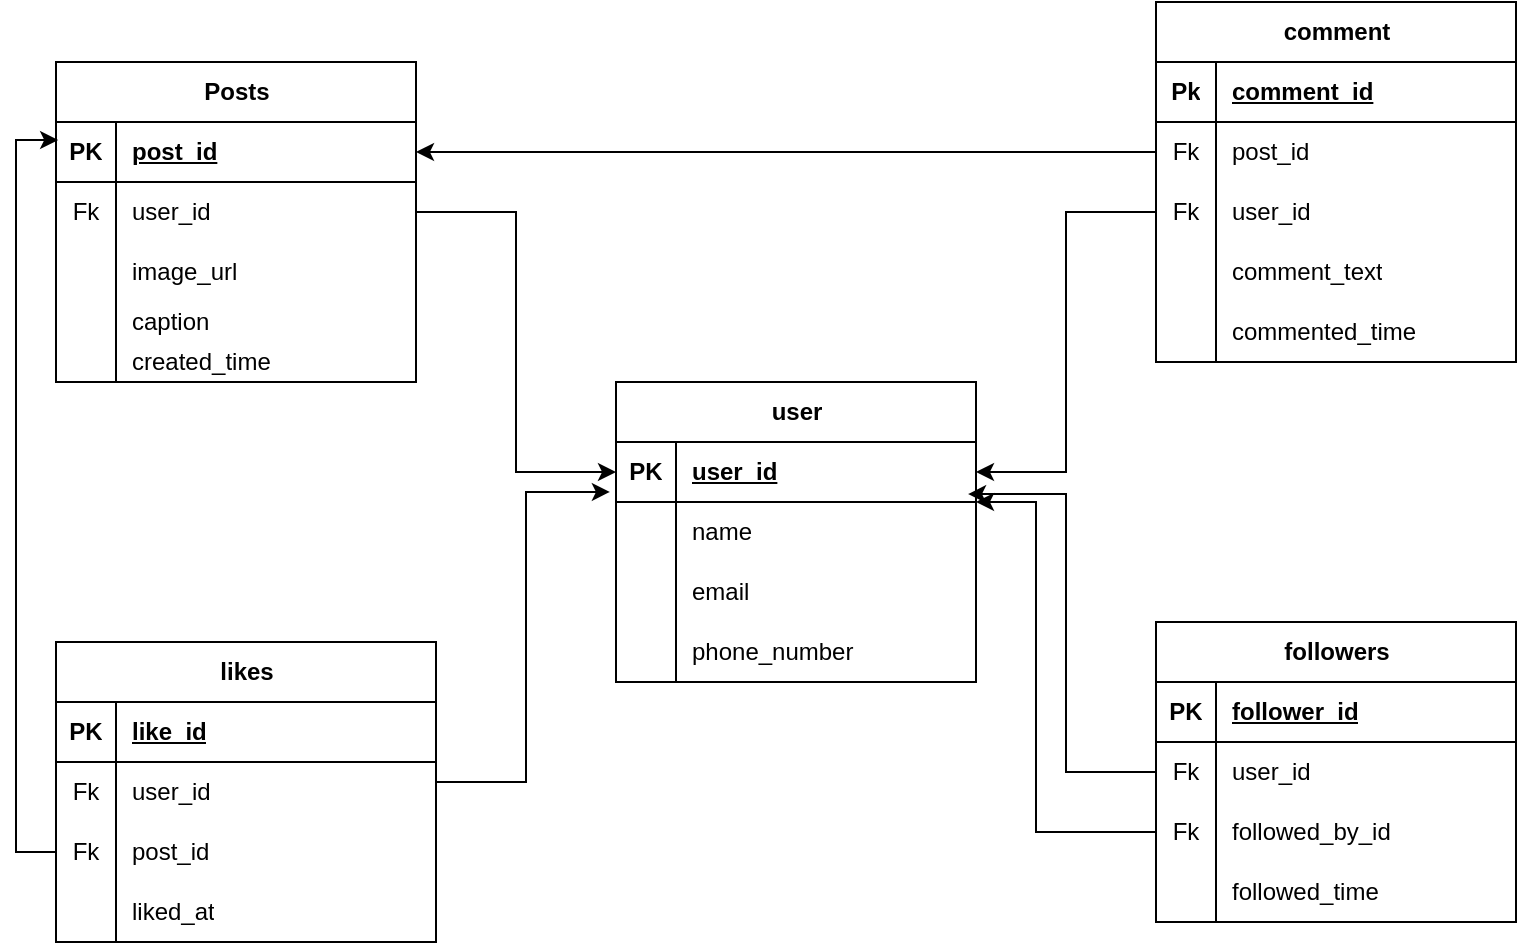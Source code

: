 <mxfile version="24.7.17">
  <diagram name="Page-1" id="I_5NXEFh_tRlCry96Y87">
    <mxGraphModel dx="1434" dy="1919" grid="1" gridSize="10" guides="1" tooltips="1" connect="1" arrows="1" fold="1" page="1" pageScale="1" pageWidth="850" pageHeight="1100" math="0" shadow="0">
      <root>
        <mxCell id="0" />
        <mxCell id="1" parent="0" />
        <mxCell id="QguItPtP87FGEepnEbJl-5" value="Posts" style="shape=table;startSize=30;container=1;collapsible=1;childLayout=tableLayout;fixedRows=1;rowLines=0;fontStyle=1;align=center;resizeLast=1;html=1;" parent="1" vertex="1">
          <mxGeometry x="50" y="-70" width="180" height="160" as="geometry">
            <mxRectangle x="350" y="350" width="70" height="30" as="alternateBounds" />
          </mxGeometry>
        </mxCell>
        <mxCell id="QguItPtP87FGEepnEbJl-6" value="" style="shape=tableRow;horizontal=0;startSize=0;swimlaneHead=0;swimlaneBody=0;fillColor=none;collapsible=0;dropTarget=0;points=[[0,0.5],[1,0.5]];portConstraint=eastwest;top=0;left=0;right=0;bottom=1;" parent="QguItPtP87FGEepnEbJl-5" vertex="1">
          <mxGeometry y="30" width="180" height="30" as="geometry" />
        </mxCell>
        <mxCell id="QguItPtP87FGEepnEbJl-7" value="PK" style="shape=partialRectangle;connectable=0;fillColor=none;top=0;left=0;bottom=0;right=0;fontStyle=1;overflow=hidden;whiteSpace=wrap;html=1;" parent="QguItPtP87FGEepnEbJl-6" vertex="1">
          <mxGeometry width="30" height="30" as="geometry">
            <mxRectangle width="30" height="30" as="alternateBounds" />
          </mxGeometry>
        </mxCell>
        <mxCell id="QguItPtP87FGEepnEbJl-8" value="post_id" style="shape=partialRectangle;connectable=0;fillColor=none;top=0;left=0;bottom=0;right=0;align=left;spacingLeft=6;fontStyle=5;overflow=hidden;whiteSpace=wrap;html=1;" parent="QguItPtP87FGEepnEbJl-6" vertex="1">
          <mxGeometry x="30" width="150" height="30" as="geometry">
            <mxRectangle width="150" height="30" as="alternateBounds" />
          </mxGeometry>
        </mxCell>
        <mxCell id="QguItPtP87FGEepnEbJl-9" value="" style="shape=tableRow;horizontal=0;startSize=0;swimlaneHead=0;swimlaneBody=0;fillColor=none;collapsible=0;dropTarget=0;points=[[0,0.5],[1,0.5]];portConstraint=eastwest;top=0;left=0;right=0;bottom=0;" parent="QguItPtP87FGEepnEbJl-5" vertex="1">
          <mxGeometry y="60" width="180" height="30" as="geometry" />
        </mxCell>
        <mxCell id="QguItPtP87FGEepnEbJl-10" value="Fk" style="shape=partialRectangle;connectable=0;fillColor=none;top=0;left=0;bottom=0;right=0;editable=1;overflow=hidden;whiteSpace=wrap;html=1;" parent="QguItPtP87FGEepnEbJl-9" vertex="1">
          <mxGeometry width="30" height="30" as="geometry">
            <mxRectangle width="30" height="30" as="alternateBounds" />
          </mxGeometry>
        </mxCell>
        <mxCell id="QguItPtP87FGEepnEbJl-11" value="user_id" style="shape=partialRectangle;connectable=0;fillColor=none;top=0;left=0;bottom=0;right=0;align=left;spacingLeft=6;overflow=hidden;whiteSpace=wrap;html=1;" parent="QguItPtP87FGEepnEbJl-9" vertex="1">
          <mxGeometry x="30" width="150" height="30" as="geometry">
            <mxRectangle width="150" height="30" as="alternateBounds" />
          </mxGeometry>
        </mxCell>
        <mxCell id="QguItPtP87FGEepnEbJl-15" value="" style="shape=tableRow;horizontal=0;startSize=0;swimlaneHead=0;swimlaneBody=0;fillColor=none;collapsible=0;dropTarget=0;points=[[0,0.5],[1,0.5]];portConstraint=eastwest;top=0;left=0;right=0;bottom=0;" parent="QguItPtP87FGEepnEbJl-5" vertex="1">
          <mxGeometry y="90" width="180" height="30" as="geometry" />
        </mxCell>
        <mxCell id="QguItPtP87FGEepnEbJl-16" value="" style="shape=partialRectangle;connectable=0;fillColor=none;top=0;left=0;bottom=0;right=0;editable=1;overflow=hidden;whiteSpace=wrap;html=1;" parent="QguItPtP87FGEepnEbJl-15" vertex="1">
          <mxGeometry width="30" height="30" as="geometry">
            <mxRectangle width="30" height="30" as="alternateBounds" />
          </mxGeometry>
        </mxCell>
        <mxCell id="QguItPtP87FGEepnEbJl-17" value="image_url" style="shape=partialRectangle;connectable=0;fillColor=none;top=0;left=0;bottom=0;right=0;align=left;spacingLeft=6;overflow=hidden;whiteSpace=wrap;html=1;" parent="QguItPtP87FGEepnEbJl-15" vertex="1">
          <mxGeometry x="30" width="150" height="30" as="geometry">
            <mxRectangle width="150" height="30" as="alternateBounds" />
          </mxGeometry>
        </mxCell>
        <mxCell id="QguItPtP87FGEepnEbJl-27" style="shape=tableRow;horizontal=0;startSize=0;swimlaneHead=0;swimlaneBody=0;fillColor=none;collapsible=0;dropTarget=0;points=[[0,0.5],[1,0.5]];portConstraint=eastwest;top=0;left=0;right=0;bottom=0;" parent="QguItPtP87FGEepnEbJl-5" vertex="1">
          <mxGeometry y="120" width="180" height="20" as="geometry" />
        </mxCell>
        <mxCell id="QguItPtP87FGEepnEbJl-28" style="shape=partialRectangle;connectable=0;fillColor=none;top=0;left=0;bottom=0;right=0;editable=1;overflow=hidden;whiteSpace=wrap;html=1;" parent="QguItPtP87FGEepnEbJl-27" vertex="1">
          <mxGeometry width="30" height="20" as="geometry">
            <mxRectangle width="30" height="20" as="alternateBounds" />
          </mxGeometry>
        </mxCell>
        <mxCell id="QguItPtP87FGEepnEbJl-29" value="caption" style="shape=partialRectangle;connectable=0;fillColor=none;top=0;left=0;bottom=0;right=0;align=left;spacingLeft=6;overflow=hidden;whiteSpace=wrap;html=1;" parent="QguItPtP87FGEepnEbJl-27" vertex="1">
          <mxGeometry x="30" width="150" height="20" as="geometry">
            <mxRectangle width="150" height="20" as="alternateBounds" />
          </mxGeometry>
        </mxCell>
        <mxCell id="QguItPtP87FGEepnEbJl-56" style="shape=tableRow;horizontal=0;startSize=0;swimlaneHead=0;swimlaneBody=0;fillColor=none;collapsible=0;dropTarget=0;points=[[0,0.5],[1,0.5]];portConstraint=eastwest;top=0;left=0;right=0;bottom=0;" parent="QguItPtP87FGEepnEbJl-5" vertex="1">
          <mxGeometry y="140" width="180" height="20" as="geometry" />
        </mxCell>
        <mxCell id="QguItPtP87FGEepnEbJl-57" style="shape=partialRectangle;connectable=0;fillColor=none;top=0;left=0;bottom=0;right=0;editable=1;overflow=hidden;whiteSpace=wrap;html=1;" parent="QguItPtP87FGEepnEbJl-56" vertex="1">
          <mxGeometry width="30" height="20" as="geometry">
            <mxRectangle width="30" height="20" as="alternateBounds" />
          </mxGeometry>
        </mxCell>
        <mxCell id="QguItPtP87FGEepnEbJl-58" value="created_time" style="shape=partialRectangle;connectable=0;fillColor=none;top=0;left=0;bottom=0;right=0;align=left;spacingLeft=6;overflow=hidden;whiteSpace=wrap;html=1;" parent="QguItPtP87FGEepnEbJl-56" vertex="1">
          <mxGeometry x="30" width="150" height="20" as="geometry">
            <mxRectangle width="150" height="20" as="alternateBounds" />
          </mxGeometry>
        </mxCell>
        <mxCell id="QguItPtP87FGEepnEbJl-30" value="user" style="shape=table;startSize=30;container=1;collapsible=1;childLayout=tableLayout;fixedRows=1;rowLines=0;fontStyle=1;align=center;resizeLast=1;html=1;" parent="1" vertex="1">
          <mxGeometry x="330" y="90" width="180" height="150" as="geometry" />
        </mxCell>
        <mxCell id="QguItPtP87FGEepnEbJl-31" value="" style="shape=tableRow;horizontal=0;startSize=0;swimlaneHead=0;swimlaneBody=0;fillColor=none;collapsible=0;dropTarget=0;points=[[0,0.5],[1,0.5]];portConstraint=eastwest;top=0;left=0;right=0;bottom=1;" parent="QguItPtP87FGEepnEbJl-30" vertex="1">
          <mxGeometry y="30" width="180" height="30" as="geometry" />
        </mxCell>
        <mxCell id="QguItPtP87FGEepnEbJl-32" value="PK" style="shape=partialRectangle;connectable=0;fillColor=none;top=0;left=0;bottom=0;right=0;fontStyle=1;overflow=hidden;whiteSpace=wrap;html=1;" parent="QguItPtP87FGEepnEbJl-31" vertex="1">
          <mxGeometry width="30" height="30" as="geometry">
            <mxRectangle width="30" height="30" as="alternateBounds" />
          </mxGeometry>
        </mxCell>
        <mxCell id="QguItPtP87FGEepnEbJl-33" value="user_id" style="shape=partialRectangle;connectable=0;fillColor=none;top=0;left=0;bottom=0;right=0;align=left;spacingLeft=6;fontStyle=5;overflow=hidden;whiteSpace=wrap;html=1;" parent="QguItPtP87FGEepnEbJl-31" vertex="1">
          <mxGeometry x="30" width="150" height="30" as="geometry">
            <mxRectangle width="150" height="30" as="alternateBounds" />
          </mxGeometry>
        </mxCell>
        <mxCell id="QguItPtP87FGEepnEbJl-34" value="" style="shape=tableRow;horizontal=0;startSize=0;swimlaneHead=0;swimlaneBody=0;fillColor=none;collapsible=0;dropTarget=0;points=[[0,0.5],[1,0.5]];portConstraint=eastwest;top=0;left=0;right=0;bottom=0;" parent="QguItPtP87FGEepnEbJl-30" vertex="1">
          <mxGeometry y="60" width="180" height="30" as="geometry" />
        </mxCell>
        <mxCell id="QguItPtP87FGEepnEbJl-35" value="" style="shape=partialRectangle;connectable=0;fillColor=none;top=0;left=0;bottom=0;right=0;editable=1;overflow=hidden;whiteSpace=wrap;html=1;" parent="QguItPtP87FGEepnEbJl-34" vertex="1">
          <mxGeometry width="30" height="30" as="geometry">
            <mxRectangle width="30" height="30" as="alternateBounds" />
          </mxGeometry>
        </mxCell>
        <mxCell id="QguItPtP87FGEepnEbJl-36" value="name" style="shape=partialRectangle;connectable=0;fillColor=none;top=0;left=0;bottom=0;right=0;align=left;spacingLeft=6;overflow=hidden;whiteSpace=wrap;html=1;" parent="QguItPtP87FGEepnEbJl-34" vertex="1">
          <mxGeometry x="30" width="150" height="30" as="geometry">
            <mxRectangle width="150" height="30" as="alternateBounds" />
          </mxGeometry>
        </mxCell>
        <mxCell id="QguItPtP87FGEepnEbJl-37" value="" style="shape=tableRow;horizontal=0;startSize=0;swimlaneHead=0;swimlaneBody=0;fillColor=none;collapsible=0;dropTarget=0;points=[[0,0.5],[1,0.5]];portConstraint=eastwest;top=0;left=0;right=0;bottom=0;" parent="QguItPtP87FGEepnEbJl-30" vertex="1">
          <mxGeometry y="90" width="180" height="30" as="geometry" />
        </mxCell>
        <mxCell id="QguItPtP87FGEepnEbJl-38" value="" style="shape=partialRectangle;connectable=0;fillColor=none;top=0;left=0;bottom=0;right=0;editable=1;overflow=hidden;whiteSpace=wrap;html=1;" parent="QguItPtP87FGEepnEbJl-37" vertex="1">
          <mxGeometry width="30" height="30" as="geometry">
            <mxRectangle width="30" height="30" as="alternateBounds" />
          </mxGeometry>
        </mxCell>
        <mxCell id="QguItPtP87FGEepnEbJl-39" value="email" style="shape=partialRectangle;connectable=0;fillColor=none;top=0;left=0;bottom=0;right=0;align=left;spacingLeft=6;overflow=hidden;whiteSpace=wrap;html=1;" parent="QguItPtP87FGEepnEbJl-37" vertex="1">
          <mxGeometry x="30" width="150" height="30" as="geometry">
            <mxRectangle width="150" height="30" as="alternateBounds" />
          </mxGeometry>
        </mxCell>
        <mxCell id="QguItPtP87FGEepnEbJl-40" value="" style="shape=tableRow;horizontal=0;startSize=0;swimlaneHead=0;swimlaneBody=0;fillColor=none;collapsible=0;dropTarget=0;points=[[0,0.5],[1,0.5]];portConstraint=eastwest;top=0;left=0;right=0;bottom=0;" parent="QguItPtP87FGEepnEbJl-30" vertex="1">
          <mxGeometry y="120" width="180" height="30" as="geometry" />
        </mxCell>
        <mxCell id="QguItPtP87FGEepnEbJl-41" value="" style="shape=partialRectangle;connectable=0;fillColor=none;top=0;left=0;bottom=0;right=0;editable=1;overflow=hidden;whiteSpace=wrap;html=1;" parent="QguItPtP87FGEepnEbJl-40" vertex="1">
          <mxGeometry width="30" height="30" as="geometry">
            <mxRectangle width="30" height="30" as="alternateBounds" />
          </mxGeometry>
        </mxCell>
        <mxCell id="QguItPtP87FGEepnEbJl-42" value="phone_number" style="shape=partialRectangle;connectable=0;fillColor=none;top=0;left=0;bottom=0;right=0;align=left;spacingLeft=6;overflow=hidden;whiteSpace=wrap;html=1;" parent="QguItPtP87FGEepnEbJl-40" vertex="1">
          <mxGeometry x="30" width="150" height="30" as="geometry">
            <mxRectangle width="150" height="30" as="alternateBounds" />
          </mxGeometry>
        </mxCell>
        <mxCell id="QguItPtP87FGEepnEbJl-43" value="likes" style="shape=table;startSize=30;container=1;collapsible=1;childLayout=tableLayout;fixedRows=1;rowLines=0;fontStyle=1;align=center;resizeLast=1;html=1;" parent="1" vertex="1">
          <mxGeometry x="50" y="220" width="190" height="150" as="geometry" />
        </mxCell>
        <mxCell id="QguItPtP87FGEepnEbJl-44" value="" style="shape=tableRow;horizontal=0;startSize=0;swimlaneHead=0;swimlaneBody=0;fillColor=none;collapsible=0;dropTarget=0;points=[[0,0.5],[1,0.5]];portConstraint=eastwest;top=0;left=0;right=0;bottom=1;" parent="QguItPtP87FGEepnEbJl-43" vertex="1">
          <mxGeometry y="30" width="190" height="30" as="geometry" />
        </mxCell>
        <mxCell id="QguItPtP87FGEepnEbJl-45" value="PK" style="shape=partialRectangle;connectable=0;fillColor=none;top=0;left=0;bottom=0;right=0;fontStyle=1;overflow=hidden;whiteSpace=wrap;html=1;" parent="QguItPtP87FGEepnEbJl-44" vertex="1">
          <mxGeometry width="30" height="30" as="geometry">
            <mxRectangle width="30" height="30" as="alternateBounds" />
          </mxGeometry>
        </mxCell>
        <mxCell id="QguItPtP87FGEepnEbJl-46" value="like_id" style="shape=partialRectangle;connectable=0;fillColor=none;top=0;left=0;bottom=0;right=0;align=left;spacingLeft=6;fontStyle=5;overflow=hidden;whiteSpace=wrap;html=1;" parent="QguItPtP87FGEepnEbJl-44" vertex="1">
          <mxGeometry x="30" width="160" height="30" as="geometry">
            <mxRectangle width="160" height="30" as="alternateBounds" />
          </mxGeometry>
        </mxCell>
        <mxCell id="QguItPtP87FGEepnEbJl-47" value="" style="shape=tableRow;horizontal=0;startSize=0;swimlaneHead=0;swimlaneBody=0;fillColor=none;collapsible=0;dropTarget=0;points=[[0,0.5],[1,0.5]];portConstraint=eastwest;top=0;left=0;right=0;bottom=0;" parent="QguItPtP87FGEepnEbJl-43" vertex="1">
          <mxGeometry y="60" width="190" height="30" as="geometry" />
        </mxCell>
        <mxCell id="QguItPtP87FGEepnEbJl-48" value="Fk" style="shape=partialRectangle;connectable=0;fillColor=none;top=0;left=0;bottom=0;right=0;editable=1;overflow=hidden;whiteSpace=wrap;html=1;" parent="QguItPtP87FGEepnEbJl-47" vertex="1">
          <mxGeometry width="30" height="30" as="geometry">
            <mxRectangle width="30" height="30" as="alternateBounds" />
          </mxGeometry>
        </mxCell>
        <mxCell id="QguItPtP87FGEepnEbJl-49" value="user_id" style="shape=partialRectangle;connectable=0;fillColor=none;top=0;left=0;bottom=0;right=0;align=left;spacingLeft=6;overflow=hidden;whiteSpace=wrap;html=1;" parent="QguItPtP87FGEepnEbJl-47" vertex="1">
          <mxGeometry x="30" width="160" height="30" as="geometry">
            <mxRectangle width="160" height="30" as="alternateBounds" />
          </mxGeometry>
        </mxCell>
        <mxCell id="QguItPtP87FGEepnEbJl-50" value="" style="shape=tableRow;horizontal=0;startSize=0;swimlaneHead=0;swimlaneBody=0;fillColor=none;collapsible=0;dropTarget=0;points=[[0,0.5],[1,0.5]];portConstraint=eastwest;top=0;left=0;right=0;bottom=0;" parent="QguItPtP87FGEepnEbJl-43" vertex="1">
          <mxGeometry y="90" width="190" height="30" as="geometry" />
        </mxCell>
        <mxCell id="QguItPtP87FGEepnEbJl-51" value="Fk" style="shape=partialRectangle;connectable=0;fillColor=none;top=0;left=0;bottom=0;right=0;editable=1;overflow=hidden;whiteSpace=wrap;html=1;" parent="QguItPtP87FGEepnEbJl-50" vertex="1">
          <mxGeometry width="30" height="30" as="geometry">
            <mxRectangle width="30" height="30" as="alternateBounds" />
          </mxGeometry>
        </mxCell>
        <mxCell id="QguItPtP87FGEepnEbJl-52" value="post_id" style="shape=partialRectangle;connectable=0;fillColor=none;top=0;left=0;bottom=0;right=0;align=left;spacingLeft=6;overflow=hidden;whiteSpace=wrap;html=1;" parent="QguItPtP87FGEepnEbJl-50" vertex="1">
          <mxGeometry x="30" width="160" height="30" as="geometry">
            <mxRectangle width="160" height="30" as="alternateBounds" />
          </mxGeometry>
        </mxCell>
        <mxCell id="QguItPtP87FGEepnEbJl-53" value="" style="shape=tableRow;horizontal=0;startSize=0;swimlaneHead=0;swimlaneBody=0;fillColor=none;collapsible=0;dropTarget=0;points=[[0,0.5],[1,0.5]];portConstraint=eastwest;top=0;left=0;right=0;bottom=0;" parent="QguItPtP87FGEepnEbJl-43" vertex="1">
          <mxGeometry y="120" width="190" height="30" as="geometry" />
        </mxCell>
        <mxCell id="QguItPtP87FGEepnEbJl-54" value="" style="shape=partialRectangle;connectable=0;fillColor=none;top=0;left=0;bottom=0;right=0;editable=1;overflow=hidden;whiteSpace=wrap;html=1;" parent="QguItPtP87FGEepnEbJl-53" vertex="1">
          <mxGeometry width="30" height="30" as="geometry">
            <mxRectangle width="30" height="30" as="alternateBounds" />
          </mxGeometry>
        </mxCell>
        <mxCell id="QguItPtP87FGEepnEbJl-55" value="liked_at" style="shape=partialRectangle;connectable=0;fillColor=none;top=0;left=0;bottom=0;right=0;align=left;spacingLeft=6;overflow=hidden;whiteSpace=wrap;html=1;" parent="QguItPtP87FGEepnEbJl-53" vertex="1">
          <mxGeometry x="30" width="160" height="30" as="geometry">
            <mxRectangle width="160" height="30" as="alternateBounds" />
          </mxGeometry>
        </mxCell>
        <mxCell id="QguItPtP87FGEepnEbJl-59" value="comment" style="shape=table;startSize=30;container=1;collapsible=1;childLayout=tableLayout;fixedRows=1;rowLines=0;fontStyle=1;align=center;resizeLast=1;html=1;" parent="1" vertex="1">
          <mxGeometry x="600" y="-100" width="180" height="180" as="geometry" />
        </mxCell>
        <mxCell id="QguItPtP87FGEepnEbJl-60" value="" style="shape=tableRow;horizontal=0;startSize=0;swimlaneHead=0;swimlaneBody=0;fillColor=none;collapsible=0;dropTarget=0;points=[[0,0.5],[1,0.5]];portConstraint=eastwest;top=0;left=0;right=0;bottom=1;" parent="QguItPtP87FGEepnEbJl-59" vertex="1">
          <mxGeometry y="30" width="180" height="30" as="geometry" />
        </mxCell>
        <mxCell id="QguItPtP87FGEepnEbJl-61" value="Pk" style="shape=partialRectangle;connectable=0;fillColor=none;top=0;left=0;bottom=0;right=0;fontStyle=1;overflow=hidden;whiteSpace=wrap;html=1;" parent="QguItPtP87FGEepnEbJl-60" vertex="1">
          <mxGeometry width="30" height="30" as="geometry">
            <mxRectangle width="30" height="30" as="alternateBounds" />
          </mxGeometry>
        </mxCell>
        <mxCell id="QguItPtP87FGEepnEbJl-62" value="comment_id" style="shape=partialRectangle;connectable=0;fillColor=none;top=0;left=0;bottom=0;right=0;align=left;spacingLeft=6;fontStyle=5;overflow=hidden;whiteSpace=wrap;html=1;" parent="QguItPtP87FGEepnEbJl-60" vertex="1">
          <mxGeometry x="30" width="150" height="30" as="geometry">
            <mxRectangle width="150" height="30" as="alternateBounds" />
          </mxGeometry>
        </mxCell>
        <mxCell id="QguItPtP87FGEepnEbJl-63" value="" style="shape=tableRow;horizontal=0;startSize=0;swimlaneHead=0;swimlaneBody=0;fillColor=none;collapsible=0;dropTarget=0;points=[[0,0.5],[1,0.5]];portConstraint=eastwest;top=0;left=0;right=0;bottom=0;" parent="QguItPtP87FGEepnEbJl-59" vertex="1">
          <mxGeometry y="60" width="180" height="30" as="geometry" />
        </mxCell>
        <mxCell id="QguItPtP87FGEepnEbJl-64" value="Fk" style="shape=partialRectangle;connectable=0;fillColor=none;top=0;left=0;bottom=0;right=0;editable=1;overflow=hidden;whiteSpace=wrap;html=1;" parent="QguItPtP87FGEepnEbJl-63" vertex="1">
          <mxGeometry width="30" height="30" as="geometry">
            <mxRectangle width="30" height="30" as="alternateBounds" />
          </mxGeometry>
        </mxCell>
        <mxCell id="QguItPtP87FGEepnEbJl-65" value="post_id" style="shape=partialRectangle;connectable=0;fillColor=none;top=0;left=0;bottom=0;right=0;align=left;spacingLeft=6;overflow=hidden;whiteSpace=wrap;html=1;" parent="QguItPtP87FGEepnEbJl-63" vertex="1">
          <mxGeometry x="30" width="150" height="30" as="geometry">
            <mxRectangle width="150" height="30" as="alternateBounds" />
          </mxGeometry>
        </mxCell>
        <mxCell id="QguItPtP87FGEepnEbJl-66" value="" style="shape=tableRow;horizontal=0;startSize=0;swimlaneHead=0;swimlaneBody=0;fillColor=none;collapsible=0;dropTarget=0;points=[[0,0.5],[1,0.5]];portConstraint=eastwest;top=0;left=0;right=0;bottom=0;" parent="QguItPtP87FGEepnEbJl-59" vertex="1">
          <mxGeometry y="90" width="180" height="30" as="geometry" />
        </mxCell>
        <mxCell id="QguItPtP87FGEepnEbJl-67" value="Fk" style="shape=partialRectangle;connectable=0;fillColor=none;top=0;left=0;bottom=0;right=0;editable=1;overflow=hidden;whiteSpace=wrap;html=1;" parent="QguItPtP87FGEepnEbJl-66" vertex="1">
          <mxGeometry width="30" height="30" as="geometry">
            <mxRectangle width="30" height="30" as="alternateBounds" />
          </mxGeometry>
        </mxCell>
        <mxCell id="QguItPtP87FGEepnEbJl-68" value="user_id" style="shape=partialRectangle;connectable=0;fillColor=none;top=0;left=0;bottom=0;right=0;align=left;spacingLeft=6;overflow=hidden;whiteSpace=wrap;html=1;" parent="QguItPtP87FGEepnEbJl-66" vertex="1">
          <mxGeometry x="30" width="150" height="30" as="geometry">
            <mxRectangle width="150" height="30" as="alternateBounds" />
          </mxGeometry>
        </mxCell>
        <mxCell id="QguItPtP87FGEepnEbJl-69" value="" style="shape=tableRow;horizontal=0;startSize=0;swimlaneHead=0;swimlaneBody=0;fillColor=none;collapsible=0;dropTarget=0;points=[[0,0.5],[1,0.5]];portConstraint=eastwest;top=0;left=0;right=0;bottom=0;" parent="QguItPtP87FGEepnEbJl-59" vertex="1">
          <mxGeometry y="120" width="180" height="30" as="geometry" />
        </mxCell>
        <mxCell id="QguItPtP87FGEepnEbJl-70" value="" style="shape=partialRectangle;connectable=0;fillColor=none;top=0;left=0;bottom=0;right=0;editable=1;overflow=hidden;whiteSpace=wrap;html=1;" parent="QguItPtP87FGEepnEbJl-69" vertex="1">
          <mxGeometry width="30" height="30" as="geometry">
            <mxRectangle width="30" height="30" as="alternateBounds" />
          </mxGeometry>
        </mxCell>
        <mxCell id="QguItPtP87FGEepnEbJl-71" value="comment_text" style="shape=partialRectangle;connectable=0;fillColor=none;top=0;left=0;bottom=0;right=0;align=left;spacingLeft=6;overflow=hidden;whiteSpace=wrap;html=1;" parent="QguItPtP87FGEepnEbJl-69" vertex="1">
          <mxGeometry x="30" width="150" height="30" as="geometry">
            <mxRectangle width="150" height="30" as="alternateBounds" />
          </mxGeometry>
        </mxCell>
        <mxCell id="QguItPtP87FGEepnEbJl-72" style="shape=tableRow;horizontal=0;startSize=0;swimlaneHead=0;swimlaneBody=0;fillColor=none;collapsible=0;dropTarget=0;points=[[0,0.5],[1,0.5]];portConstraint=eastwest;top=0;left=0;right=0;bottom=0;" parent="QguItPtP87FGEepnEbJl-59" vertex="1">
          <mxGeometry y="150" width="180" height="30" as="geometry" />
        </mxCell>
        <mxCell id="QguItPtP87FGEepnEbJl-73" style="shape=partialRectangle;connectable=0;fillColor=none;top=0;left=0;bottom=0;right=0;editable=1;overflow=hidden;whiteSpace=wrap;html=1;" parent="QguItPtP87FGEepnEbJl-72" vertex="1">
          <mxGeometry width="30" height="30" as="geometry">
            <mxRectangle width="30" height="30" as="alternateBounds" />
          </mxGeometry>
        </mxCell>
        <mxCell id="QguItPtP87FGEepnEbJl-74" value="commented_time" style="shape=partialRectangle;connectable=0;fillColor=none;top=0;left=0;bottom=0;right=0;align=left;spacingLeft=6;overflow=hidden;whiteSpace=wrap;html=1;" parent="QguItPtP87FGEepnEbJl-72" vertex="1">
          <mxGeometry x="30" width="150" height="30" as="geometry">
            <mxRectangle width="150" height="30" as="alternateBounds" />
          </mxGeometry>
        </mxCell>
        <mxCell id="QguItPtP87FGEepnEbJl-75" value="followers" style="shape=table;startSize=30;container=1;collapsible=1;childLayout=tableLayout;fixedRows=1;rowLines=0;fontStyle=1;align=center;resizeLast=1;html=1;" parent="1" vertex="1">
          <mxGeometry x="600" y="210" width="180" height="150" as="geometry" />
        </mxCell>
        <mxCell id="QguItPtP87FGEepnEbJl-76" value="" style="shape=tableRow;horizontal=0;startSize=0;swimlaneHead=0;swimlaneBody=0;fillColor=none;collapsible=0;dropTarget=0;points=[[0,0.5],[1,0.5]];portConstraint=eastwest;top=0;left=0;right=0;bottom=1;" parent="QguItPtP87FGEepnEbJl-75" vertex="1">
          <mxGeometry y="30" width="180" height="30" as="geometry" />
        </mxCell>
        <mxCell id="QguItPtP87FGEepnEbJl-77" value="PK" style="shape=partialRectangle;connectable=0;fillColor=none;top=0;left=0;bottom=0;right=0;fontStyle=1;overflow=hidden;whiteSpace=wrap;html=1;" parent="QguItPtP87FGEepnEbJl-76" vertex="1">
          <mxGeometry width="30" height="30" as="geometry">
            <mxRectangle width="30" height="30" as="alternateBounds" />
          </mxGeometry>
        </mxCell>
        <mxCell id="QguItPtP87FGEepnEbJl-78" value="follower_id" style="shape=partialRectangle;connectable=0;fillColor=none;top=0;left=0;bottom=0;right=0;align=left;spacingLeft=6;fontStyle=5;overflow=hidden;whiteSpace=wrap;html=1;" parent="QguItPtP87FGEepnEbJl-76" vertex="1">
          <mxGeometry x="30" width="150" height="30" as="geometry">
            <mxRectangle width="150" height="30" as="alternateBounds" />
          </mxGeometry>
        </mxCell>
        <mxCell id="QguItPtP87FGEepnEbJl-79" value="" style="shape=tableRow;horizontal=0;startSize=0;swimlaneHead=0;swimlaneBody=0;fillColor=none;collapsible=0;dropTarget=0;points=[[0,0.5],[1,0.5]];portConstraint=eastwest;top=0;left=0;right=0;bottom=0;" parent="QguItPtP87FGEepnEbJl-75" vertex="1">
          <mxGeometry y="60" width="180" height="30" as="geometry" />
        </mxCell>
        <mxCell id="QguItPtP87FGEepnEbJl-80" value="Fk" style="shape=partialRectangle;connectable=0;fillColor=none;top=0;left=0;bottom=0;right=0;editable=1;overflow=hidden;whiteSpace=wrap;html=1;" parent="QguItPtP87FGEepnEbJl-79" vertex="1">
          <mxGeometry width="30" height="30" as="geometry">
            <mxRectangle width="30" height="30" as="alternateBounds" />
          </mxGeometry>
        </mxCell>
        <mxCell id="QguItPtP87FGEepnEbJl-81" value="user_id" style="shape=partialRectangle;connectable=0;fillColor=none;top=0;left=0;bottom=0;right=0;align=left;spacingLeft=6;overflow=hidden;whiteSpace=wrap;html=1;" parent="QguItPtP87FGEepnEbJl-79" vertex="1">
          <mxGeometry x="30" width="150" height="30" as="geometry">
            <mxRectangle width="150" height="30" as="alternateBounds" />
          </mxGeometry>
        </mxCell>
        <mxCell id="QguItPtP87FGEepnEbJl-82" value="" style="shape=tableRow;horizontal=0;startSize=0;swimlaneHead=0;swimlaneBody=0;fillColor=none;collapsible=0;dropTarget=0;points=[[0,0.5],[1,0.5]];portConstraint=eastwest;top=0;left=0;right=0;bottom=0;" parent="QguItPtP87FGEepnEbJl-75" vertex="1">
          <mxGeometry y="90" width="180" height="30" as="geometry" />
        </mxCell>
        <mxCell id="QguItPtP87FGEepnEbJl-83" value="Fk" style="shape=partialRectangle;connectable=0;fillColor=none;top=0;left=0;bottom=0;right=0;editable=1;overflow=hidden;whiteSpace=wrap;html=1;" parent="QguItPtP87FGEepnEbJl-82" vertex="1">
          <mxGeometry width="30" height="30" as="geometry">
            <mxRectangle width="30" height="30" as="alternateBounds" />
          </mxGeometry>
        </mxCell>
        <mxCell id="QguItPtP87FGEepnEbJl-84" value="followed_by_id" style="shape=partialRectangle;connectable=0;fillColor=none;top=0;left=0;bottom=0;right=0;align=left;spacingLeft=6;overflow=hidden;whiteSpace=wrap;html=1;" parent="QguItPtP87FGEepnEbJl-82" vertex="1">
          <mxGeometry x="30" width="150" height="30" as="geometry">
            <mxRectangle width="150" height="30" as="alternateBounds" />
          </mxGeometry>
        </mxCell>
        <mxCell id="QguItPtP87FGEepnEbJl-85" value="" style="shape=tableRow;horizontal=0;startSize=0;swimlaneHead=0;swimlaneBody=0;fillColor=none;collapsible=0;dropTarget=0;points=[[0,0.5],[1,0.5]];portConstraint=eastwest;top=0;left=0;right=0;bottom=0;" parent="QguItPtP87FGEepnEbJl-75" vertex="1">
          <mxGeometry y="120" width="180" height="30" as="geometry" />
        </mxCell>
        <mxCell id="QguItPtP87FGEepnEbJl-86" value="" style="shape=partialRectangle;connectable=0;fillColor=none;top=0;left=0;bottom=0;right=0;editable=1;overflow=hidden;whiteSpace=wrap;html=1;" parent="QguItPtP87FGEepnEbJl-85" vertex="1">
          <mxGeometry width="30" height="30" as="geometry">
            <mxRectangle width="30" height="30" as="alternateBounds" />
          </mxGeometry>
        </mxCell>
        <mxCell id="QguItPtP87FGEepnEbJl-87" value="followed_time" style="shape=partialRectangle;connectable=0;fillColor=none;top=0;left=0;bottom=0;right=0;align=left;spacingLeft=6;overflow=hidden;whiteSpace=wrap;html=1;" parent="QguItPtP87FGEepnEbJl-85" vertex="1">
          <mxGeometry x="30" width="150" height="30" as="geometry">
            <mxRectangle width="150" height="30" as="alternateBounds" />
          </mxGeometry>
        </mxCell>
        <mxCell id="QguItPtP87FGEepnEbJl-88" style="edgeStyle=orthogonalEdgeStyle;rounded=0;orthogonalLoop=1;jettySize=auto;html=1;exitX=1;exitY=0.5;exitDx=0;exitDy=0;entryX=0;entryY=0.5;entryDx=0;entryDy=0;startArrow=baseDash;startFill=0;strokeColor=default;" parent="1" source="QguItPtP87FGEepnEbJl-9" target="QguItPtP87FGEepnEbJl-31" edge="1">
          <mxGeometry relative="1" as="geometry" />
        </mxCell>
        <mxCell id="nOWzPPYPspoVPwzvedlk-2" style="edgeStyle=orthogonalEdgeStyle;rounded=0;orthogonalLoop=1;jettySize=auto;html=1;exitX=1;exitY=0.5;exitDx=0;exitDy=0;entryX=-0.017;entryY=0.833;entryDx=0;entryDy=0;entryPerimeter=0;" edge="1" parent="1" source="QguItPtP87FGEepnEbJl-44" target="QguItPtP87FGEepnEbJl-31">
          <mxGeometry relative="1" as="geometry">
            <Array as="points">
              <mxPoint x="240" y="290" />
              <mxPoint x="285" y="290" />
              <mxPoint x="285" y="145" />
            </Array>
          </mxGeometry>
        </mxCell>
        <mxCell id="nOWzPPYPspoVPwzvedlk-3" style="edgeStyle=orthogonalEdgeStyle;rounded=0;orthogonalLoop=1;jettySize=auto;html=1;exitX=0;exitY=0.5;exitDx=0;exitDy=0;entryX=0.006;entryY=0.3;entryDx=0;entryDy=0;entryPerimeter=0;" edge="1" parent="1" source="QguItPtP87FGEepnEbJl-50" target="QguItPtP87FGEepnEbJl-6">
          <mxGeometry relative="1" as="geometry">
            <Array as="points">
              <mxPoint x="30" y="325" />
              <mxPoint x="30" y="-31" />
            </Array>
          </mxGeometry>
        </mxCell>
        <mxCell id="nOWzPPYPspoVPwzvedlk-4" style="edgeStyle=orthogonalEdgeStyle;rounded=0;orthogonalLoop=1;jettySize=auto;html=1;exitX=0;exitY=0.5;exitDx=0;exitDy=0;" edge="1" parent="1" source="QguItPtP87FGEepnEbJl-63" target="QguItPtP87FGEepnEbJl-6">
          <mxGeometry relative="1" as="geometry" />
        </mxCell>
        <mxCell id="nOWzPPYPspoVPwzvedlk-5" style="edgeStyle=orthogonalEdgeStyle;rounded=0;orthogonalLoop=1;jettySize=auto;html=1;exitX=0;exitY=0.5;exitDx=0;exitDy=0;entryX=1;entryY=0.5;entryDx=0;entryDy=0;" edge="1" parent="1" source="QguItPtP87FGEepnEbJl-66" target="QguItPtP87FGEepnEbJl-31">
          <mxGeometry relative="1" as="geometry" />
        </mxCell>
        <mxCell id="nOWzPPYPspoVPwzvedlk-6" style="edgeStyle=orthogonalEdgeStyle;rounded=0;orthogonalLoop=1;jettySize=auto;html=1;exitX=0;exitY=0.5;exitDx=0;exitDy=0;entryX=0.978;entryY=0.867;entryDx=0;entryDy=0;entryPerimeter=0;" edge="1" parent="1" source="QguItPtP87FGEepnEbJl-79" target="QguItPtP87FGEepnEbJl-31">
          <mxGeometry relative="1" as="geometry" />
        </mxCell>
        <mxCell id="nOWzPPYPspoVPwzvedlk-7" style="edgeStyle=orthogonalEdgeStyle;rounded=0;orthogonalLoop=1;jettySize=auto;html=1;exitX=0;exitY=0.5;exitDx=0;exitDy=0;" edge="1" parent="1" source="QguItPtP87FGEepnEbJl-82" target="QguItPtP87FGEepnEbJl-31">
          <mxGeometry relative="1" as="geometry">
            <mxPoint x="520" y="150" as="targetPoint" />
            <Array as="points">
              <mxPoint x="540" y="315" />
              <mxPoint x="540" y="150" />
            </Array>
          </mxGeometry>
        </mxCell>
      </root>
    </mxGraphModel>
  </diagram>
</mxfile>
